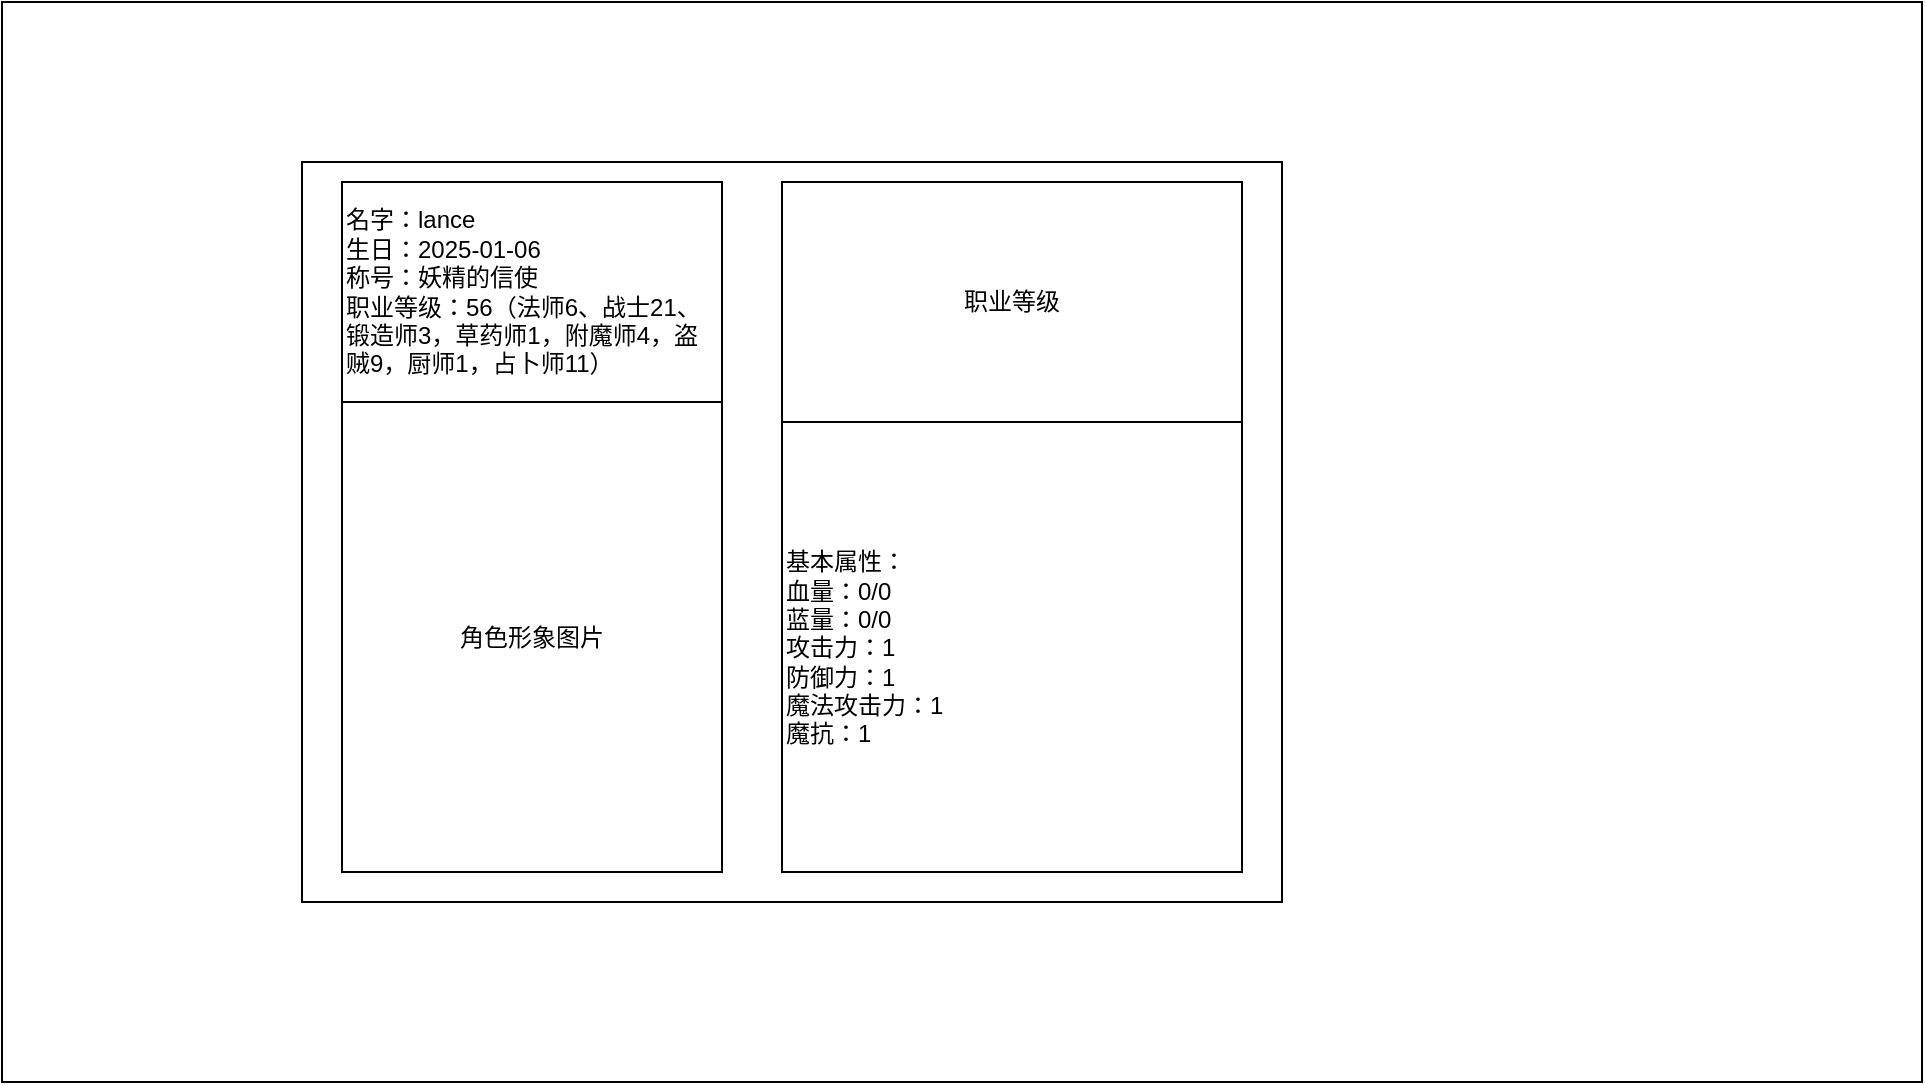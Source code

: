 <mxfile version="28.1.2">
  <diagram name="第 1 页" id="INpxyaxJs5-nK2j82GfY">
    <mxGraphModel dx="1800" dy="718" grid="1" gridSize="10" guides="1" tooltips="1" connect="1" arrows="1" fold="1" page="1" pageScale="1" pageWidth="827" pageHeight="1169" math="0" shadow="0">
      <root>
        <mxCell id="0" />
        <mxCell id="1" parent="0" />
        <mxCell id="b-Wlq2eOZtSJIpx6lz2Y-1" value="" style="rounded=0;whiteSpace=wrap;html=1;fillColor=none;movable=0;resizable=0;rotatable=0;deletable=0;editable=0;locked=1;connectable=0;" parent="1" vertex="1">
          <mxGeometry x="330" y="120" width="960" height="540" as="geometry" />
        </mxCell>
        <mxCell id="b-Wlq2eOZtSJIpx6lz2Y-2" value="" style="rounded=0;whiteSpace=wrap;html=1;fillColor=none;" parent="1" vertex="1">
          <mxGeometry x="480" y="200" width="490" height="370" as="geometry" />
        </mxCell>
        <mxCell id="YhxZOhW0D_fjrTyIK-lM-1" value="名字：lance&lt;div&gt;生日：2025-01-06&lt;br&gt;&lt;div&gt;称号：妖精的信使&lt;/div&gt;&lt;div&gt;职业等级：56（法师6、战士21、锻造师3，草药师1，附魔师4，盗贼9，厨师1，占卜师11）&lt;/div&gt;&lt;/div&gt;" style="rounded=0;whiteSpace=wrap;html=1;fillColor=none;align=left;glass=0;" parent="1" vertex="1">
          <mxGeometry x="500" y="210" width="190" height="110" as="geometry" />
        </mxCell>
        <mxCell id="YhxZOhW0D_fjrTyIK-lM-2" value="&lt;div style=&quot;&quot;&gt;基本属性：&lt;/div&gt;血量：0/0&lt;div&gt;蓝量：0/0&lt;/div&gt;&lt;div&gt;攻击力：1&lt;/div&gt;&lt;div&gt;防御力：1&lt;/div&gt;&lt;div&gt;魔法攻击力：1&lt;/div&gt;&lt;div&gt;魔抗：1&lt;/div&gt;" style="rounded=0;whiteSpace=wrap;html=1;fillColor=none;align=left;" parent="1" vertex="1">
          <mxGeometry x="720" y="330" width="230" height="225" as="geometry" />
        </mxCell>
        <mxCell id="cvERct0VnnuNf-2LxuTa-2" value="角色形象图片" style="rounded=0;whiteSpace=wrap;html=1;fillColor=none;align=center;" parent="1" vertex="1">
          <mxGeometry x="500" y="320" width="190" height="235" as="geometry" />
        </mxCell>
        <mxCell id="REethpkdlkgfoPzkLqkq-1" value="职业等级" style="rounded=0;whiteSpace=wrap;html=1;fillColor=none;align=center;labelPosition=center;verticalLabelPosition=middle;verticalAlign=middle;spacingTop=0;" vertex="1" parent="1">
          <mxGeometry x="720" y="210" width="230" height="120" as="geometry" />
        </mxCell>
      </root>
    </mxGraphModel>
  </diagram>
</mxfile>
